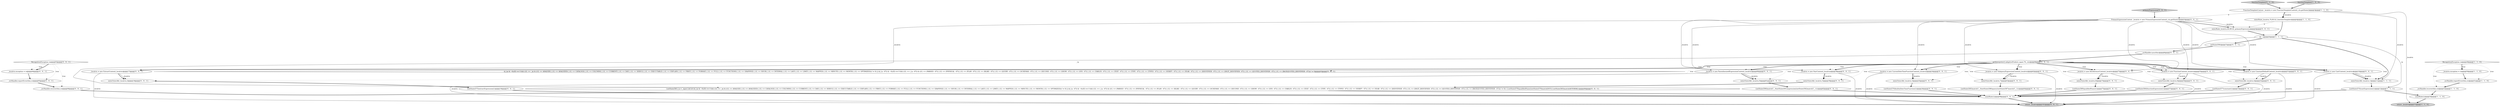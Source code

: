 digraph {
12 [style = filled, label = "functionTemplate['0', '1', '0']", fillcolor = lightgray, shape = diamond image = "AAA0AAABBB2BBB"];
18 [style = filled, label = "_localctx = new ExtractContext(_localctx)@@@17@@@['0', '0', '1']", fillcolor = white, shape = ellipse image = "AAA0AAABBB3BBB"];
29 [style = filled, label = "{setState(581)_la = _input.LA(1)if ((((_la) & ~0x3f) == 0 && ((1L << _la) & ((1L << ANALYZE) | (1L << ANALYZED) | (1L << CATALOGS) | (1L << COLUMNS) | (1L << CURRENT) | (1L << DAY) | (1L << DEBUG) | (1L << EXECUTABLE) | (1L << EXPLAIN) | (1L << FIRST) | (1L << FORMAT) | (1L << FULL) | (1L << FUNCTIONS) | (1L << GRAPHVIZ) | (1L << HOUR) | (1L << INTERVAL) | (1L << LAST) | (1L << LIMIT) | (1L << MAPPED) | (1L << MINUTE) | (1L << MONTH) | (1L << OPTIMIZED))) != 0) || ((((_la - 67)) & ~0x3f) == 0 && ((1L << (_la - 67)) & ((1L << (PARSED - 67)) | (1L << (PHYSICAL - 67)) | (1L << (PLAN - 67)) | (1L << (RLIKE - 67)) | (1L << (QUERY - 67)) | (1L << (SCHEMAS - 67)) | (1L << (SECOND - 67)) | (1L << (SHOW - 67)) | (1L << (SYS - 67)) | (1L << (TABLES - 67)) | (1L << (TEXT - 67)) | (1L << (TYPE - 67)) | (1L << (TYPES - 67)) | (1L << (VERIFY - 67)) | (1L << (YEAR - 67)) | (1L << (IDENTIFIER - 67)) | (1L << (DIGIT_IDENTIFIER - 67)) | (1L << (QUOTED_IDENTIFIER - 67)) | (1L << (BACKQUOTED_IDENTIFIER - 67)))) != 0)) {{setState(578)qualifiedName()setState(579)match(DOT)}}setState(583)match(ASTERISK)}@@@40@@@['0', '0', '1']", fillcolor = white, shape = ellipse image = "AAA0AAABBB3BBB"];
34 [style = filled, label = "_localctx = new CastContext(_localctx)@@@10@@@['0', '0', '1']", fillcolor = white, shape = ellipse image = "AAA0AAABBB3BBB"];
7 [style = filled, label = "enterOuterAlt(_localctx,1)@@@11@@@['1', '1', '1']", fillcolor = white, shape = ellipse image = "AAA0AAABBB1BBB"];
50 [style = filled, label = "{exitRule()}@@@98@@@['0', '0', '1']", fillcolor = white, shape = ellipse image = "AAA0AAABBB3BBB"];
0 [style = filled, label = "FunctionTemplateContext _localctx = new FunctionTemplateContext(_ctx,getState())@@@3@@@['1', '1', '0']", fillcolor = white, shape = ellipse image = "AAA0AAABBB1BBB"];
43 [style = filled, label = "_errHandler.reportError(this,re)@@@95@@@['0', '0', '1']", fillcolor = white, shape = ellipse image = "AAA0AAABBB3BBB"];
2 [style = filled, label = "int _la@@@5@@@['1', '1', '1']", fillcolor = white, shape = ellipse image = "AAA0AAABBB1BBB"];
32 [style = filled, label = "RecognitionException re@@@93@@@['0', '0', '1']", fillcolor = white, shape = diamond image = "AAA0AAABBB3BBB"];
24 [style = filled, label = "return _localctx@@@101@@@['0', '0', '1']", fillcolor = lightgray, shape = ellipse image = "AAA0AAABBB3BBB"];
14 [style = filled, label = "_localctx = new ParenthesizedExpressionContext(_localctx)@@@80@@@['0', '0', '1']", fillcolor = white, shape = ellipse image = "AAA0AAABBB3BBB"];
49 [style = filled, label = "{setState(584)functionExpression()}@@@57@@@['0', '0', '1']", fillcolor = white, shape = ellipse image = "AAA0AAABBB3BBB"];
47 [style = filled, label = "_localctx.exception = re@@@94@@@['0', '0', '1']", fillcolor = white, shape = ellipse image = "AAA0AAABBB3BBB"];
44 [style = filled, label = "_errHandler.recover(this,re)@@@96@@@['0', '0', '1']", fillcolor = white, shape = ellipse image = "AAA0AAABBB3BBB"];
36 [style = filled, label = "PrimaryExpressionContext _localctx = new PrimaryExpressionContext(_ctx,getState())@@@3@@@['0', '0', '1']", fillcolor = white, shape = ellipse image = "AAA0AAABBB3BBB"];
27 [style = filled, label = "enterOuterAlt(_localctx,9)@@@81@@@['0', '0', '1']", fillcolor = white, shape = ellipse image = "AAA0AAABBB3BBB"];
41 [style = filled, label = "_localctx = new CurrentDateTimeFunctionContext(_localctx)@@@24@@@['0', '0', '1']", fillcolor = white, shape = ellipse image = "AAA0AAABBB3BBB"];
23 [style = filled, label = "enterRule(_localctx,60,RULE_primaryExpression)@@@4@@@['0', '0', '1']", fillcolor = white, shape = ellipse image = "AAA0AAABBB3BBB"];
21 [style = filled, label = "_localctx = new SubqueryExpressionContext(_localctx)@@@62@@@['0', '0', '1']", fillcolor = white, shape = ellipse image = "AAA0AAABBB3BBB"];
30 [style = filled, label = "_localctx = new FunctionContext(_localctx)@@@55@@@['0', '0', '1']", fillcolor = white, shape = ellipse image = "AAA0AAABBB3BBB"];
31 [style = filled, label = "{setState(589)qualifiedName()}@@@75@@@['0', '0', '1']", fillcolor = white, shape = ellipse image = "AAA0AAABBB3BBB"];
46 [style = filled, label = "_localctx = new StarContext(_localctx)@@@38@@@['0', '0', '1']", fillcolor = white, shape = ellipse image = "AAA0AAABBB3BBB"];
17 [style = filled, label = "(((_la) & ~0x3f) == 0 && ((1L << _la) & ((1L << ANALYZE) | (1L << ANALYZED) | (1L << CATALOGS) | (1L << COLUMNS) | (1L << CURRENT) | (1L << DAY) | (1L << DEBUG) | (1L << EXECUTABLE) | (1L << EXPLAIN) | (1L << FIRST) | (1L << FORMAT) | (1L << FULL) | (1L << FUNCTIONS) | (1L << GRAPHVIZ) | (1L << HOUR) | (1L << INTERVAL) | (1L << LAST) | (1L << LIMIT) | (1L << MAPPED) | (1L << MINUTE) | (1L << MONTH) | (1L << OPTIMIZED))) != 0) || ((((_la - 67)) & ~0x3f) == 0 && ((1L << (_la - 67)) & ((1L << (PARSED - 67)) | (1L << (PHYSICAL - 67)) | (1L << (PLAN - 67)) | (1L << (RLIKE - 67)) | (1L << (QUERY - 67)) | (1L << (SCHEMAS - 67)) | (1L << (SECOND - 67)) | (1L << (SHOW - 67)) | (1L << (SYS - 67)) | (1L << (TABLES - 67)) | (1L << (TEXT - 67)) | (1L << (TYPE - 67)) | (1L << (TYPES - 67)) | (1L << (VERIFY - 67)) | (1L << (YEAR - 67)) | (1L << (IDENTIFIER - 67)) | (1L << (DIGIT_IDENTIFIER - 67)) | (1L << (QUOTED_IDENTIFIER - 67)) | (1L << (BACKQUOTED_IDENTIFIER - 67)))) != 0)@@@43@@@['0', '0', '1']", fillcolor = white, shape = diamond image = "AAA0AAABBB3BBB"];
19 [style = filled, label = "primaryExpression['0', '0', '1']", fillcolor = lightgray, shape = diamond image = "AAA0AAABBB3BBB"];
5 [style = filled, label = "{setState(574)castExpression()}@@@12@@@['1', '1', '1']", fillcolor = white, shape = ellipse image = "AAA0AAABBB1BBB"];
11 [style = filled, label = "functionTemplate['1', '0', '0']", fillcolor = lightgray, shape = diamond image = "AAA0AAABBB1BBB"];
40 [style = filled, label = "enterOuterAlt(_localctx,7)@@@63@@@['0', '0', '1']", fillcolor = white, shape = ellipse image = "AAA0AAABBB3BBB"];
9 [style = filled, label = "_errHandler.recover(this,re)@@@52@@@['1', '1', '0']", fillcolor = white, shape = ellipse image = "AAA0AAABBB1BBB"];
48 [style = filled, label = "_errHandler.sync(this)@@@8@@@['0', '0', '1']", fillcolor = white, shape = ellipse image = "AAA0AAABBB3BBB"];
38 [style = filled, label = "{setState(576)builtinDateTimeFunction()}@@@26@@@['0', '0', '1']", fillcolor = white, shape = ellipse image = "AAA0AAABBB3BBB"];
4 [style = filled, label = "{exitRule()}@@@54@@@['1', '1', '0']", fillcolor = white, shape = ellipse image = "AAA0AAABBB1BBB"];
6 [style = filled, label = "RecognitionException re@@@49@@@['1', '1', '0']", fillcolor = white, shape = diamond image = "AAA0AAABBB1BBB"];
8 [style = filled, label = "return _localctx@@@57@@@['1', '1', '0']", fillcolor = lightgray, shape = ellipse image = "AAA0AAABBB1BBB"];
3 [style = filled, label = "_localctx.exception = re@@@50@@@['1', '1', '0']", fillcolor = white, shape = ellipse image = "AAA0AAABBB1BBB"];
13 [style = filled, label = "enterOuterAlt(_localctx,4)@@@32@@@['0', '0', '1']", fillcolor = white, shape = ellipse image = "AAA0AAABBB3BBB"];
25 [style = filled, label = "{setState(577)constant()}@@@33@@@['0', '0', '1']", fillcolor = white, shape = ellipse image = "AAA0AAABBB3BBB"];
42 [style = filled, label = "{setState(590)match(T__0)setState(591)expression()setState(592)match(T__1)}@@@82@@@['0', '0', '1']", fillcolor = white, shape = ellipse image = "AAA0AAABBB3BBB"];
1 [style = filled, label = "enterRule(_localctx,76,RULE_functionTemplate)@@@4@@@['1', '1', '0']", fillcolor = white, shape = ellipse image = "AAA0AAABBB1BBB"];
35 [style = filled, label = "{setState(585)match(T__0)setState(586)query()setState(587)match(T__1)}@@@64@@@['0', '0', '1']", fillcolor = white, shape = ellipse image = "AAA0AAABBB3BBB"];
26 [style = filled, label = "_localctx = new DereferenceContext(_localctx)@@@73@@@['0', '0', '1']", fillcolor = white, shape = ellipse image = "AAA0AAABBB3BBB"];
10 [style = filled, label = "_errHandler.reportError(this,re)@@@51@@@['1', '1', '0']", fillcolor = white, shape = ellipse image = "AAA0AAABBB1BBB"];
28 [style = filled, label = "enterOuterAlt(_localctx,8)@@@74@@@['0', '0', '1']", fillcolor = white, shape = ellipse image = "AAA0AAABBB3BBB"];
33 [style = filled, label = "setState(594)@@@7@@@['0', '0', '1']", fillcolor = white, shape = ellipse image = "AAA0AAABBB3BBB"];
37 [style = filled, label = "{setState(575)extractExpression()}@@@19@@@['0', '0', '1']", fillcolor = white, shape = ellipse image = "AAA0AAABBB3BBB"];
20 [style = filled, label = "enterOuterAlt(_localctx,6)@@@56@@@['0', '0', '1']", fillcolor = white, shape = ellipse image = "AAA0AAABBB3BBB"];
22 [style = filled, label = "enterOuterAlt(_localctx,5)@@@39@@@['0', '0', '1']", fillcolor = white, shape = ellipse image = "AAA0AAABBB3BBB"];
45 [style = filled, label = "enterOuterAlt(_localctx,2)@@@18@@@['0', '0', '1']", fillcolor = white, shape = ellipse image = "AAA0AAABBB3BBB"];
39 [style = filled, label = "enterOuterAlt(_localctx,3)@@@25@@@['0', '0', '1']", fillcolor = white, shape = ellipse image = "AAA0AAABBB3BBB"];
16 [style = filled, label = "_localctx = new ConstantDefaultContext(_localctx)@@@31@@@['0', '0', '1']", fillcolor = white, shape = ellipse image = "AAA0AAABBB3BBB"];
15 [style = filled, label = "getInterpreter().adaptivePredict(_input,79,_ctx)@@@9@@@['0', '0', '1']", fillcolor = white, shape = diamond image = "AAA0AAABBB3BBB"];
22->29 [style = bold, label=""];
23->2 [style = bold, label=""];
3->10 [style = bold, label=""];
14->27 [style = solid, label="_localctx"];
21->24 [style = solid, label="_localctx"];
15->46 [style = dotted, label="true"];
41->39 [style = solid, label="_localctx"];
0->7 [style = solid, label="_localctx"];
33->48 [style = bold, label=""];
13->25 [style = bold, label=""];
0->36 [style = dashed, label="0"];
15->18 [style = dotted, label="true"];
16->13 [style = solid, label="_localctx"];
21->40 [style = solid, label="_localctx"];
4->8 [style = bold, label=""];
31->50 [style = bold, label=""];
16->13 [style = bold, label=""];
42->50 [style = bold, label=""];
36->30 [style = solid, label="_localctx"];
26->24 [style = solid, label="_localctx"];
5->50 [style = bold, label=""];
32->43 [style = dotted, label="true"];
18->45 [style = solid, label="_localctx"];
36->46 [style = solid, label="_localctx"];
6->10 [style = dotted, label="true"];
36->21 [style = solid, label="_localctx"];
15->45 [style = dotted, label="true"];
20->49 [style = bold, label=""];
15->26 [style = bold, label=""];
15->20 [style = dotted, label="true"];
15->16 [style = bold, label=""];
2->33 [style = bold, label=""];
36->41 [style = solid, label="_localctx"];
14->24 [style = solid, label="_localctx"];
15->34 [style = bold, label=""];
15->41 [style = dotted, label="true"];
15->7 [style = dotted, label="true"];
40->35 [style = bold, label=""];
35->50 [style = bold, label=""];
43->44 [style = bold, label=""];
1->2 [style = bold, label=""];
15->40 [style = dotted, label="true"];
38->50 [style = bold, label=""];
12->0 [style = bold, label=""];
47->43 [style = bold, label=""];
29->50 [style = bold, label=""];
15->13 [style = dotted, label="true"];
50->24 [style = bold, label=""];
15->28 [style = dotted, label="true"];
46->22 [style = bold, label=""];
15->21 [style = bold, label=""];
32->47 [style = dotted, label="true"];
41->39 [style = bold, label=""];
0->8 [style = solid, label="_localctx"];
2->29 [style = solid, label="_la"];
44->50 [style = bold, label=""];
15->41 [style = bold, label=""];
46->24 [style = solid, label="_localctx"];
30->24 [style = solid, label="_localctx"];
36->16 [style = solid, label="_localctx"];
2->5 [style = solid, label="_la"];
15->21 [style = dotted, label="true"];
15->17 [style = dotted, label="true"];
1->23 [style = dashed, label="0"];
15->30 [style = bold, label=""];
21->40 [style = bold, label=""];
15->27 [style = dotted, label="true"];
9->4 [style = bold, label=""];
0->1 [style = solid, label="_localctx"];
15->18 [style = bold, label=""];
2->7 [style = bold, label=""];
15->26 [style = dotted, label="true"];
15->34 [style = dotted, label="true"];
34->7 [style = bold, label=""];
11->0 [style = bold, label=""];
34->7 [style = solid, label="_localctx"];
27->42 [style = bold, label=""];
5->4 [style = bold, label=""];
26->28 [style = solid, label="_localctx"];
30->20 [style = bold, label=""];
15->46 [style = bold, label=""];
15->14 [style = bold, label=""];
6->3 [style = bold, label=""];
26->28 [style = bold, label=""];
36->23 [style = solid, label="_localctx"];
7->5 [style = bold, label=""];
18->24 [style = solid, label="_localctx"];
6->9 [style = dotted, label="true"];
15->16 [style = dotted, label="true"];
32->44 [style = dotted, label="true"];
34->24 [style = solid, label="_localctx"];
15->22 [style = dotted, label="true"];
30->20 [style = solid, label="_localctx"];
15->30 [style = dotted, label="true"];
36->18 [style = solid, label="_localctx"];
15->14 [style = dotted, label="true"];
14->27 [style = bold, label=""];
25->50 [style = bold, label=""];
16->24 [style = solid, label="_localctx"];
28->31 [style = bold, label=""];
18->45 [style = bold, label=""];
46->22 [style = solid, label="_localctx"];
36->34 [style = solid, label="_localctx"];
10->9 [style = bold, label=""];
39->38 [style = bold, label=""];
36->26 [style = solid, label="_localctx"];
36->14 [style = solid, label="_localctx"];
0->1 [style = bold, label=""];
36->23 [style = bold, label=""];
37->50 [style = bold, label=""];
19->36 [style = bold, label=""];
41->24 [style = solid, label="_localctx"];
6->3 [style = dotted, label="true"];
15->39 [style = dotted, label="true"];
45->37 [style = bold, label=""];
32->47 [style = bold, label=""];
49->50 [style = bold, label=""];
48->15 [style = bold, label=""];
}
